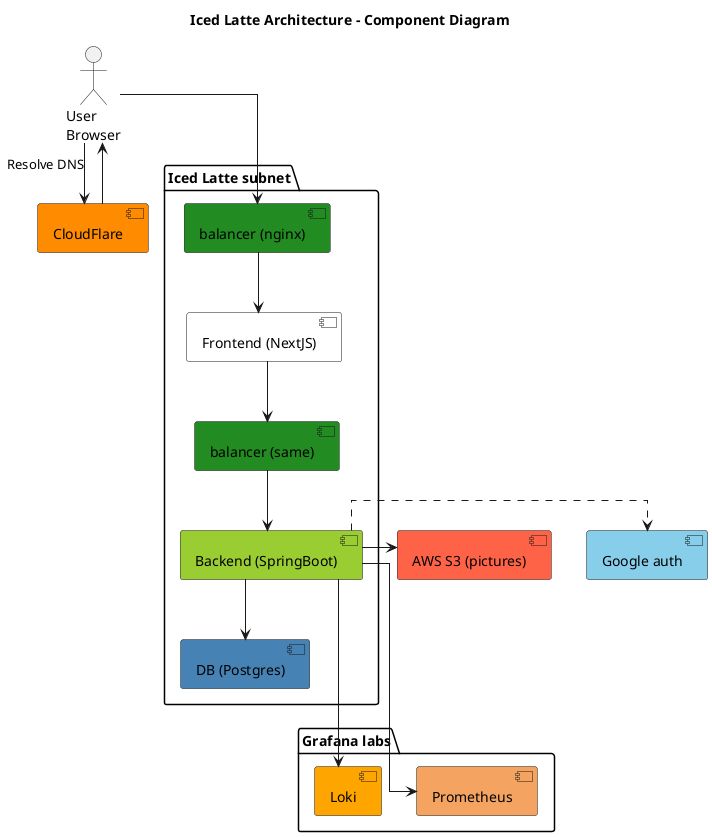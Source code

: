 @startuml

skinparam linetype ortho

title "Iced Latte Architecture - Component Diagram"

actor "User\nBrowser" as browser
component [CloudFlare] #darkorange

browser --> [CloudFlare] : Resolve DNS
[CloudFlare] --> browser

package "Iced Latte subnet" {

  component [balancer (nginx)] #forestgreen
  component [balancer (same)] #forestgreen
  component [Frontend (NextJS)] #white
  component [Backend (SpringBoot)] #yellowgreen
  component [DB (Postgres)] #steelblue


  browser --> [balancer (nginx)]
  [balancer (nginx)] --> [Frontend (NextJS)]
  [Frontend (NextJS)] --> [balancer (same)]
  [balancer (same)] --> [Backend (SpringBoot)]
  [Backend (SpringBoot)] --> [DB (Postgres)]
}

package "Grafana labs" {
component [Loki] #orange
component [Prometheus] #sandybrown

  [Backend (SpringBoot)] -down--> [Loki]
  [Backend (SpringBoot)] -down-> [Prometheus]
}

component [AWS S3 (pictures)] #tomato
component [Google auth] #skyblue

[Backend (SpringBoot)] -right-> [AWS S3 (pictures)]
[Backend (SpringBoot)] .right.> [Google auth]



@enduml